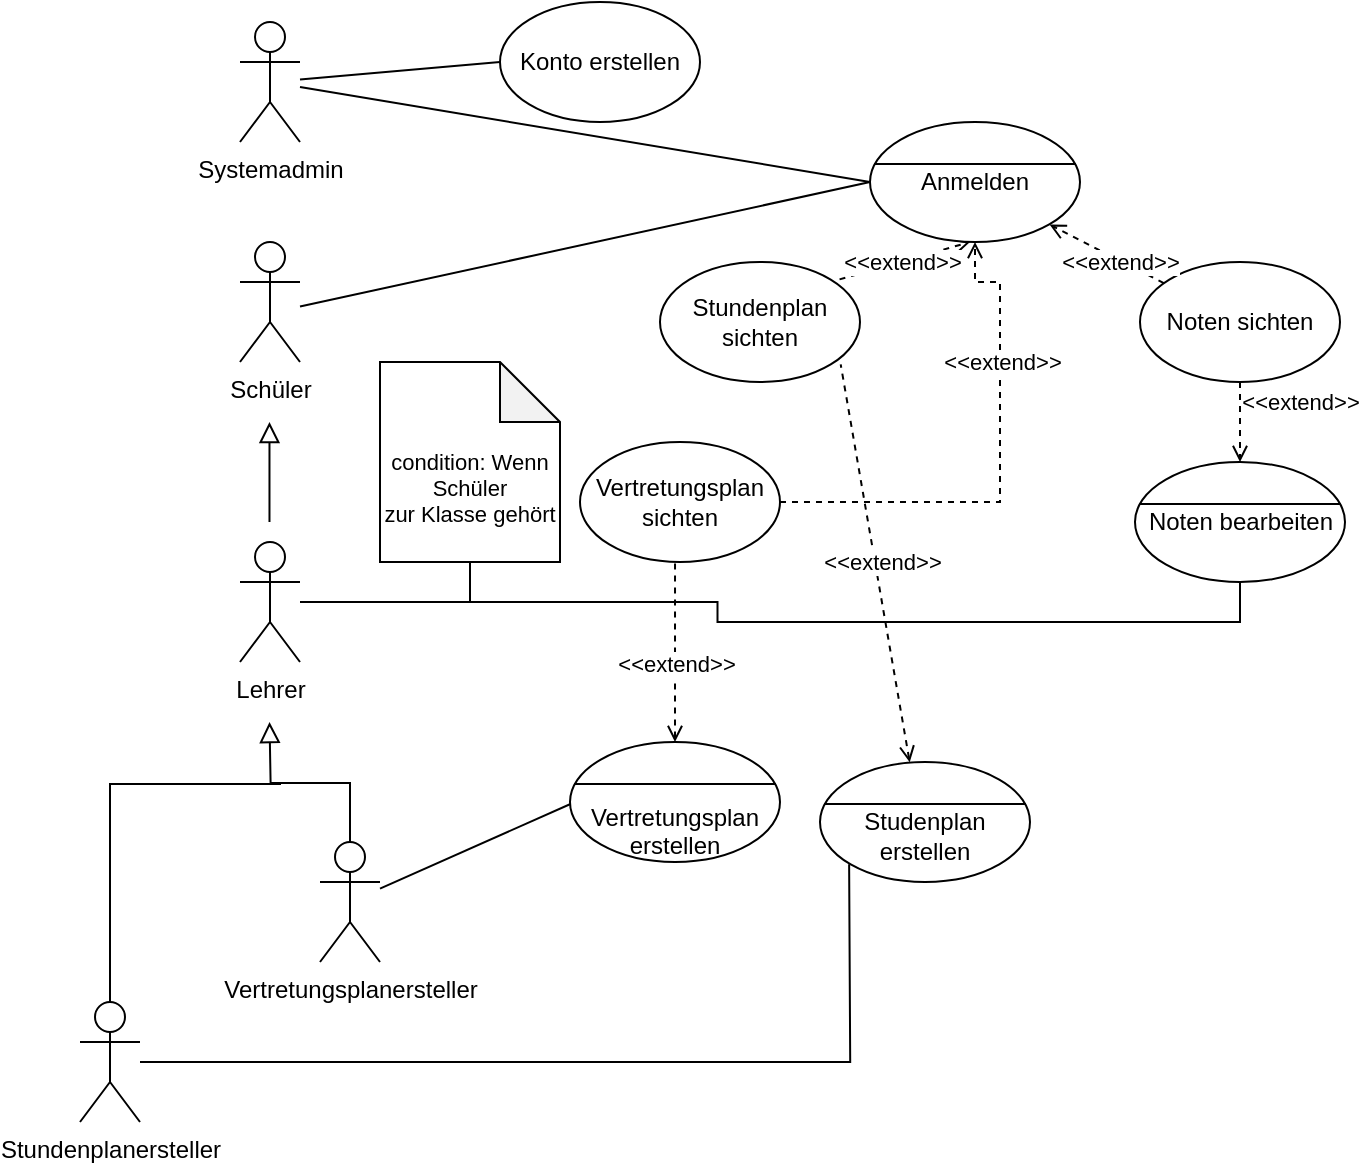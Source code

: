 <mxfile version="24.0.7" type="github">
  <diagram name="Page-1" id="SBxXnupXvsoxWS_aCSso">
    <mxGraphModel dx="1824" dy="507" grid="1" gridSize="10" guides="1" tooltips="1" connect="1" arrows="1" fold="1" page="1" pageScale="1" pageWidth="850" pageHeight="1100" math="0" shadow="0">
      <root>
        <mxCell id="0" />
        <mxCell id="1" parent="0" />
        <mxCell id="Ik1Ya7TSNH6uKqL-meah-2" value="&lt;div&gt;Schüler&lt;/div&gt;&lt;div&gt;&lt;br&gt;&lt;/div&gt;" style="shape=umlActor;html=1;verticalLabelPosition=bottom;verticalAlign=top;align=center;" vertex="1" parent="1">
          <mxGeometry x="110" y="120" width="30" height="60" as="geometry" />
        </mxCell>
        <mxCell id="Ik1Ya7TSNH6uKqL-meah-7" style="edgeStyle=orthogonalEdgeStyle;rounded=0;orthogonalLoop=1;jettySize=auto;html=1;endArrow=block;endFill=0;endSize=8;" edge="1" parent="1">
          <mxGeometry relative="1" as="geometry">
            <mxPoint x="124.74" y="210" as="targetPoint" />
            <mxPoint x="124.74" y="260" as="sourcePoint" />
          </mxGeometry>
        </mxCell>
        <mxCell id="Ik1Ya7TSNH6uKqL-meah-3" value="&lt;div&gt;Lehrer&lt;/div&gt;" style="shape=umlActor;html=1;verticalLabelPosition=bottom;verticalAlign=top;align=center;" vertex="1" parent="1">
          <mxGeometry x="110" y="270" width="30" height="60" as="geometry" />
        </mxCell>
        <mxCell id="Ik1Ya7TSNH6uKqL-meah-11" value="Konto erstellen" style="ellipse;whiteSpace=wrap;html=1;" vertex="1" parent="1">
          <mxGeometry x="240" width="100" height="60" as="geometry" />
        </mxCell>
        <mxCell id="Ik1Ya7TSNH6uKqL-meah-12" style="rounded=0;orthogonalLoop=1;jettySize=auto;html=1;entryX=0;entryY=0.5;entryDx=0;entryDy=0;endArrow=none;endFill=0;" edge="1" parent="1">
          <mxGeometry relative="1" as="geometry">
            <mxPoint x="140" y="152.296" as="sourcePoint" />
            <mxPoint x="425" y="90" as="targetPoint" />
          </mxGeometry>
        </mxCell>
        <mxCell id="Ik1Ya7TSNH6uKqL-meah-15" style="rounded=0;orthogonalLoop=1;jettySize=auto;html=1;entryX=0;entryY=0.5;entryDx=0;entryDy=0;endArrow=none;endFill=0;" edge="1" parent="1" source="Ik1Ya7TSNH6uKqL-meah-14" target="Ik1Ya7TSNH6uKqL-meah-11">
          <mxGeometry relative="1" as="geometry" />
        </mxCell>
        <mxCell id="Ik1Ya7TSNH6uKqL-meah-41" style="rounded=0;orthogonalLoop=1;jettySize=auto;html=1;entryX=0;entryY=0.5;entryDx=0;entryDy=0;endArrow=none;endFill=0;" edge="1" parent="1" source="Ik1Ya7TSNH6uKqL-meah-14">
          <mxGeometry relative="1" as="geometry">
            <mxPoint x="425" y="90" as="targetPoint" />
          </mxGeometry>
        </mxCell>
        <mxCell id="Ik1Ya7TSNH6uKqL-meah-14" value="&lt;div&gt;Systemadmin&lt;/div&gt;" style="shape=umlActor;html=1;verticalLabelPosition=bottom;verticalAlign=top;align=center;" vertex="1" parent="1">
          <mxGeometry x="110" y="10" width="30" height="60" as="geometry" />
        </mxCell>
        <mxCell id="Ik1Ya7TSNH6uKqL-meah-30" style="rounded=0;orthogonalLoop=1;jettySize=auto;html=1;entryX=0;entryY=0.5;entryDx=0;entryDy=0;endArrow=none;endFill=0;" edge="1" parent="1" source="Ik1Ya7TSNH6uKqL-meah-19">
          <mxGeometry relative="1" as="geometry">
            <mxPoint x="277.5" y="400.0" as="targetPoint" />
          </mxGeometry>
        </mxCell>
        <mxCell id="Ik1Ya7TSNH6uKqL-meah-19" value="Vertretungsplanersteller" style="shape=umlActor;html=1;verticalLabelPosition=bottom;verticalAlign=top;align=center;" vertex="1" parent="1">
          <mxGeometry x="150" y="420" width="30" height="60" as="geometry" />
        </mxCell>
        <mxCell id="Ik1Ya7TSNH6uKqL-meah-20" style="edgeStyle=orthogonalEdgeStyle;rounded=0;orthogonalLoop=1;jettySize=auto;html=1;endArrow=block;endFill=0;endSize=8;exitX=0.5;exitY=0;exitDx=0;exitDy=0;exitPerimeter=0;" edge="1" parent="1" source="Ik1Ya7TSNH6uKqL-meah-19">
          <mxGeometry relative="1" as="geometry">
            <mxPoint x="124.76" y="360" as="targetPoint" />
            <mxPoint x="124.76" y="410" as="sourcePoint" />
          </mxGeometry>
        </mxCell>
        <mxCell id="Ik1Ya7TSNH6uKqL-meah-25" style="edgeStyle=orthogonalEdgeStyle;rounded=0;orthogonalLoop=1;jettySize=auto;html=1;dashed=1;endArrow=none;endFill=0;startArrow=open;startFill=0;" edge="1" parent="1">
          <mxGeometry relative="1" as="geometry">
            <mxPoint x="327.5" y="370.0" as="sourcePoint" />
            <mxPoint x="327.517" y="280.0" as="targetPoint" />
          </mxGeometry>
        </mxCell>
        <mxCell id="Ik1Ya7TSNH6uKqL-meah-29" value="&amp;lt;&amp;lt;extend&amp;gt;&amp;gt;" style="edgeLabel;html=1;align=center;verticalAlign=middle;resizable=0;points=[];" vertex="1" connectable="0" parent="Ik1Ya7TSNH6uKqL-meah-25">
          <mxGeometry x="-0.055" y="-1" relative="1" as="geometry">
            <mxPoint x="-1" y="3" as="offset" />
          </mxGeometry>
        </mxCell>
        <mxCell id="Ik1Ya7TSNH6uKqL-meah-32" style="edgeStyle=orthogonalEdgeStyle;rounded=0;orthogonalLoop=1;jettySize=auto;html=1;endArrow=none;endFill=0;" edge="1" parent="1" source="Ik1Ya7TSNH6uKqL-meah-31">
          <mxGeometry relative="1" as="geometry">
            <mxPoint x="130" y="390" as="targetPoint" />
            <Array as="points">
              <mxPoint x="45" y="391" />
              <mxPoint x="130" y="391" />
            </Array>
          </mxGeometry>
        </mxCell>
        <mxCell id="Ik1Ya7TSNH6uKqL-meah-38" style="rounded=0;orthogonalLoop=1;jettySize=auto;html=1;entryX=0;entryY=1;entryDx=0;entryDy=0;edgeStyle=orthogonalEdgeStyle;endArrow=none;endFill=0;" edge="1" parent="1" source="Ik1Ya7TSNH6uKqL-meah-31">
          <mxGeometry relative="1" as="geometry">
            <mxPoint x="414.563" y="431.164" as="targetPoint" />
          </mxGeometry>
        </mxCell>
        <mxCell id="Ik1Ya7TSNH6uKqL-meah-31" value="Stundenplanersteller" style="shape=umlActor;html=1;verticalLabelPosition=bottom;verticalAlign=top;align=center;" vertex="1" parent="1">
          <mxGeometry x="30" y="500" width="30" height="60" as="geometry" />
        </mxCell>
        <mxCell id="Ik1Ya7TSNH6uKqL-meah-35" style="rounded=0;orthogonalLoop=1;jettySize=auto;html=1;entryX=1;entryY=1;entryDx=0;entryDy=0;endArrow=none;endFill=0;dashed=1;startArrow=open;startFill=0;" edge="1" parent="1">
          <mxGeometry relative="1" as="geometry">
            <mxPoint x="444.861" y="380.159" as="sourcePoint" />
            <mxPoint x="410.355" y="181.213" as="targetPoint" />
          </mxGeometry>
        </mxCell>
        <mxCell id="Ik1Ya7TSNH6uKqL-meah-39" value="&amp;lt;&amp;lt;extend&amp;gt;&amp;gt;" style="edgeLabel;html=1;align=center;verticalAlign=middle;resizable=0;points=[];" vertex="1" connectable="0" parent="Ik1Ya7TSNH6uKqL-meah-35">
          <mxGeometry x="-0.161" y="2" relative="1" as="geometry">
            <mxPoint x="2" y="-17" as="offset" />
          </mxGeometry>
        </mxCell>
        <mxCell id="Ik1Ya7TSNH6uKqL-meah-42" style="rounded=0;orthogonalLoop=1;jettySize=auto;html=1;entryX=0.5;entryY=1;entryDx=0;entryDy=0;exitX=0.855;exitY=0.145;exitDx=0;exitDy=0;exitPerimeter=0;endArrow=open;endFill=0;dashed=1;" edge="1" parent="1">
          <mxGeometry relative="1" as="geometry">
            <mxPoint x="409.775" y="138.7" as="sourcePoint" />
            <mxPoint x="475" y="120" as="targetPoint" />
          </mxGeometry>
        </mxCell>
        <mxCell id="Ik1Ya7TSNH6uKqL-meah-44" value="&amp;lt;&amp;lt;extend&amp;gt;&amp;gt;" style="edgeLabel;html=1;align=center;verticalAlign=middle;resizable=0;points=[];" vertex="1" connectable="0" parent="Ik1Ya7TSNH6uKqL-meah-42">
          <mxGeometry x="-0.284" y="-1" relative="1" as="geometry">
            <mxPoint x="7" y="-3" as="offset" />
          </mxGeometry>
        </mxCell>
        <mxCell id="Ik1Ya7TSNH6uKqL-meah-45" value="&lt;div&gt;Anmelden&lt;/div&gt;" style="html=1;shape=mxgraph.sysml.useCaseExtPt;whiteSpace=wrap;align=center;" vertex="1" parent="1">
          <mxGeometry x="425" y="60" width="105" height="60" as="geometry" />
        </mxCell>
        <mxCell id="Ik1Ya7TSNH6uKqL-meah-46" value="" style="resizable=0;html=1;verticalAlign=middle;align=center;labelBackgroundColor=none;fontStyle=1;" connectable="0" vertex="1" parent="Ik1Ya7TSNH6uKqL-meah-45">
          <mxGeometry x="52.5" y="12.75" as="geometry" />
        </mxCell>
        <mxCell id="Ik1Ya7TSNH6uKqL-meah-47" style="edgeStyle=orthogonalEdgeStyle;rounded=0;orthogonalLoop=1;jettySize=auto;html=1;entryX=0.5;entryY=1;entryDx=0;entryDy=0;entryPerimeter=0;dashed=1;endArrow=open;endFill=0;" edge="1" parent="1" target="Ik1Ya7TSNH6uKqL-meah-45">
          <mxGeometry relative="1" as="geometry">
            <mxPoint x="380" y="249.966" as="sourcePoint" />
            <Array as="points">
              <mxPoint x="490" y="250" />
              <mxPoint x="490" y="140" />
              <mxPoint x="478" y="140" />
            </Array>
          </mxGeometry>
        </mxCell>
        <mxCell id="Ik1Ya7TSNH6uKqL-meah-48" value="&amp;lt;&amp;lt;extend&amp;gt;&amp;gt;" style="edgeLabel;html=1;align=center;verticalAlign=middle;resizable=0;points=[];" vertex="1" connectable="0" parent="Ik1Ya7TSNH6uKqL-meah-47">
          <mxGeometry x="-0.511" y="-1" relative="1" as="geometry">
            <mxPoint x="49" y="-71" as="offset" />
          </mxGeometry>
        </mxCell>
        <mxCell id="Ik1Ya7TSNH6uKqL-meah-49" value="Noten bearbeiten" style="html=1;shape=mxgraph.sysml.useCaseExtPt;whiteSpace=wrap;align=center;" vertex="1" parent="1">
          <mxGeometry x="557.5" y="230" width="105" height="60" as="geometry" />
        </mxCell>
        <mxCell id="Ik1Ya7TSNH6uKqL-meah-50" value="" style="resizable=0;html=1;verticalAlign=middle;align=center;labelBackgroundColor=none;fontStyle=1;" connectable="0" vertex="1" parent="Ik1Ya7TSNH6uKqL-meah-49">
          <mxGeometry x="52.5" y="12.75" as="geometry" />
        </mxCell>
        <mxCell id="Ik1Ya7TSNH6uKqL-meah-51" value="&lt;div&gt;&lt;br&gt;&lt;/div&gt;&lt;div&gt;Studenplan&lt;/div&gt;&lt;div&gt;erstellen&lt;br&gt;&lt;/div&gt;" style="html=1;shape=mxgraph.sysml.useCaseExtPt;whiteSpace=wrap;align=center;" vertex="1" parent="1">
          <mxGeometry x="400" y="380" width="105" height="60" as="geometry" />
        </mxCell>
        <mxCell id="Ik1Ya7TSNH6uKqL-meah-52" value="" style="resizable=0;html=1;verticalAlign=middle;align=center;labelBackgroundColor=none;fontStyle=1;" connectable="0" vertex="1" parent="Ik1Ya7TSNH6uKqL-meah-51">
          <mxGeometry x="52.5" y="12.75" as="geometry" />
        </mxCell>
        <mxCell id="Ik1Ya7TSNH6uKqL-meah-53" value="&lt;div&gt;Stundenplan&lt;/div&gt;&lt;div&gt;sichten&lt;br&gt;&lt;/div&gt;" style="ellipse;whiteSpace=wrap;html=1;" vertex="1" parent="1">
          <mxGeometry x="320" y="130" width="100" height="60" as="geometry" />
        </mxCell>
        <mxCell id="Ik1Ya7TSNH6uKqL-meah-54" value="&lt;div&gt;&lt;br&gt;&lt;/div&gt;&lt;div&gt;&lt;br&gt;&lt;/div&gt;&lt;div&gt;&lt;br&gt;&lt;/div&gt;&lt;div&gt;Vertretungsplan&lt;/div&gt;&lt;div&gt;erstellen&lt;br&gt;&lt;/div&gt;&lt;div&gt;&lt;br&gt;&lt;/div&gt;" style="html=1;shape=mxgraph.sysml.useCaseExtPt;whiteSpace=wrap;align=center;" vertex="1" parent="1">
          <mxGeometry x="275" y="370" width="105" height="60" as="geometry" />
        </mxCell>
        <mxCell id="Ik1Ya7TSNH6uKqL-meah-55" value="" style="resizable=0;html=1;verticalAlign=middle;align=center;labelBackgroundColor=none;fontStyle=1;" connectable="0" vertex="1" parent="Ik1Ya7TSNH6uKqL-meah-54">
          <mxGeometry x="52.5" y="12.75" as="geometry" />
        </mxCell>
        <mxCell id="Ik1Ya7TSNH6uKqL-meah-56" value="&lt;div&gt;&lt;div&gt;Vertretungsplan&lt;/div&gt;&lt;/div&gt;&lt;div&gt;sichten&lt;br&gt;&lt;/div&gt;" style="ellipse;whiteSpace=wrap;html=1;" vertex="1" parent="1">
          <mxGeometry x="280" y="220" width="100" height="60" as="geometry" />
        </mxCell>
        <mxCell id="Ik1Ya7TSNH6uKqL-meah-58" value="Noten sichten" style="ellipse;whiteSpace=wrap;html=1;" vertex="1" parent="1">
          <mxGeometry x="560" y="130" width="100" height="60" as="geometry" />
        </mxCell>
        <mxCell id="Ik1Ya7TSNH6uKqL-meah-59" style="rounded=0;orthogonalLoop=1;jettySize=auto;html=1;entryX=0.855;entryY=0.855;entryDx=0;entryDy=0;entryPerimeter=0;endArrow=open;endFill=0;dashed=1;" edge="1" parent="1" source="Ik1Ya7TSNH6uKqL-meah-58" target="Ik1Ya7TSNH6uKqL-meah-45">
          <mxGeometry relative="1" as="geometry" />
        </mxCell>
        <mxCell id="Ik1Ya7TSNH6uKqL-meah-60" value="&amp;lt;&amp;lt;extend&amp;gt;&amp;gt;" style="edgeLabel;html=1;align=center;verticalAlign=middle;resizable=0;points=[];" vertex="1" connectable="0" parent="Ik1Ya7TSNH6uKqL-meah-59">
          <mxGeometry x="-0.202" relative="1" as="geometry">
            <mxPoint x="1" y="1" as="offset" />
          </mxGeometry>
        </mxCell>
        <mxCell id="Ik1Ya7TSNH6uKqL-meah-61" style="edgeStyle=orthogonalEdgeStyle;rounded=0;orthogonalLoop=1;jettySize=auto;html=1;entryX=0.5;entryY=0;entryDx=0;entryDy=0;entryPerimeter=0;dashed=1;endArrow=open;endFill=0;" edge="1" parent="1" source="Ik1Ya7TSNH6uKqL-meah-58" target="Ik1Ya7TSNH6uKqL-meah-49">
          <mxGeometry relative="1" as="geometry" />
        </mxCell>
        <mxCell id="Ik1Ya7TSNH6uKqL-meah-62" value="&amp;lt;&amp;lt;extend&amp;gt;&amp;gt;" style="edgeLabel;html=1;align=center;verticalAlign=middle;resizable=0;points=[];" vertex="1" connectable="0" parent="Ik1Ya7TSNH6uKqL-meah-61">
          <mxGeometry x="-0.298" y="1" relative="1" as="geometry">
            <mxPoint x="29" y="-4" as="offset" />
          </mxGeometry>
        </mxCell>
        <mxCell id="Ik1Ya7TSNH6uKqL-meah-63" style="edgeStyle=orthogonalEdgeStyle;rounded=0;orthogonalLoop=1;jettySize=auto;html=1;entryX=0.5;entryY=1;entryDx=0;entryDy=0;entryPerimeter=0;endArrow=none;endFill=0;" edge="1" parent="1" source="Ik1Ya7TSNH6uKqL-meah-3" target="Ik1Ya7TSNH6uKqL-meah-49">
          <mxGeometry relative="1" as="geometry" />
        </mxCell>
        <mxCell id="Ik1Ya7TSNH6uKqL-meah-65" style="edgeStyle=orthogonalEdgeStyle;rounded=0;orthogonalLoop=1;jettySize=auto;html=1;endArrow=none;endFill=0;" edge="1" parent="1" source="Ik1Ya7TSNH6uKqL-meah-64">
          <mxGeometry relative="1" as="geometry">
            <mxPoint x="215.0" y="300.0" as="targetPoint" />
          </mxGeometry>
        </mxCell>
        <mxCell id="Ik1Ya7TSNH6uKqL-meah-64" value="&lt;div style=&quot;font-size: 11px;&quot;&gt;&lt;font style=&quot;font-size: 11px;&quot;&gt;&lt;br&gt;&lt;/font&gt;&lt;/div&gt;&lt;div style=&quot;font-size: 11px;&quot;&gt;&lt;font style=&quot;font-size: 11px;&quot;&gt;&lt;br&gt;&lt;/font&gt;&lt;/div&gt;&lt;div style=&quot;font-size: 11px;&quot;&gt;&lt;font style=&quot;font-size: 11px;&quot;&gt;condition: Wenn Schüler&lt;/font&gt;&lt;/div&gt;&lt;div style=&quot;font-size: 11px;&quot;&gt;&lt;font style=&quot;font-size: 11px;&quot;&gt;&lt;font style=&quot;font-size: 11px;&quot;&gt;zur Klasse gehört&lt;/font&gt;&lt;font style=&quot;font-size: 11px;&quot;&gt;&lt;br&gt;&lt;/font&gt;&lt;/font&gt;&lt;/div&gt;" style="shape=note;whiteSpace=wrap;html=1;backgroundOutline=1;darkOpacity=0.05;" vertex="1" parent="1">
          <mxGeometry x="180" y="180" width="90" height="100" as="geometry" />
        </mxCell>
      </root>
    </mxGraphModel>
  </diagram>
</mxfile>
